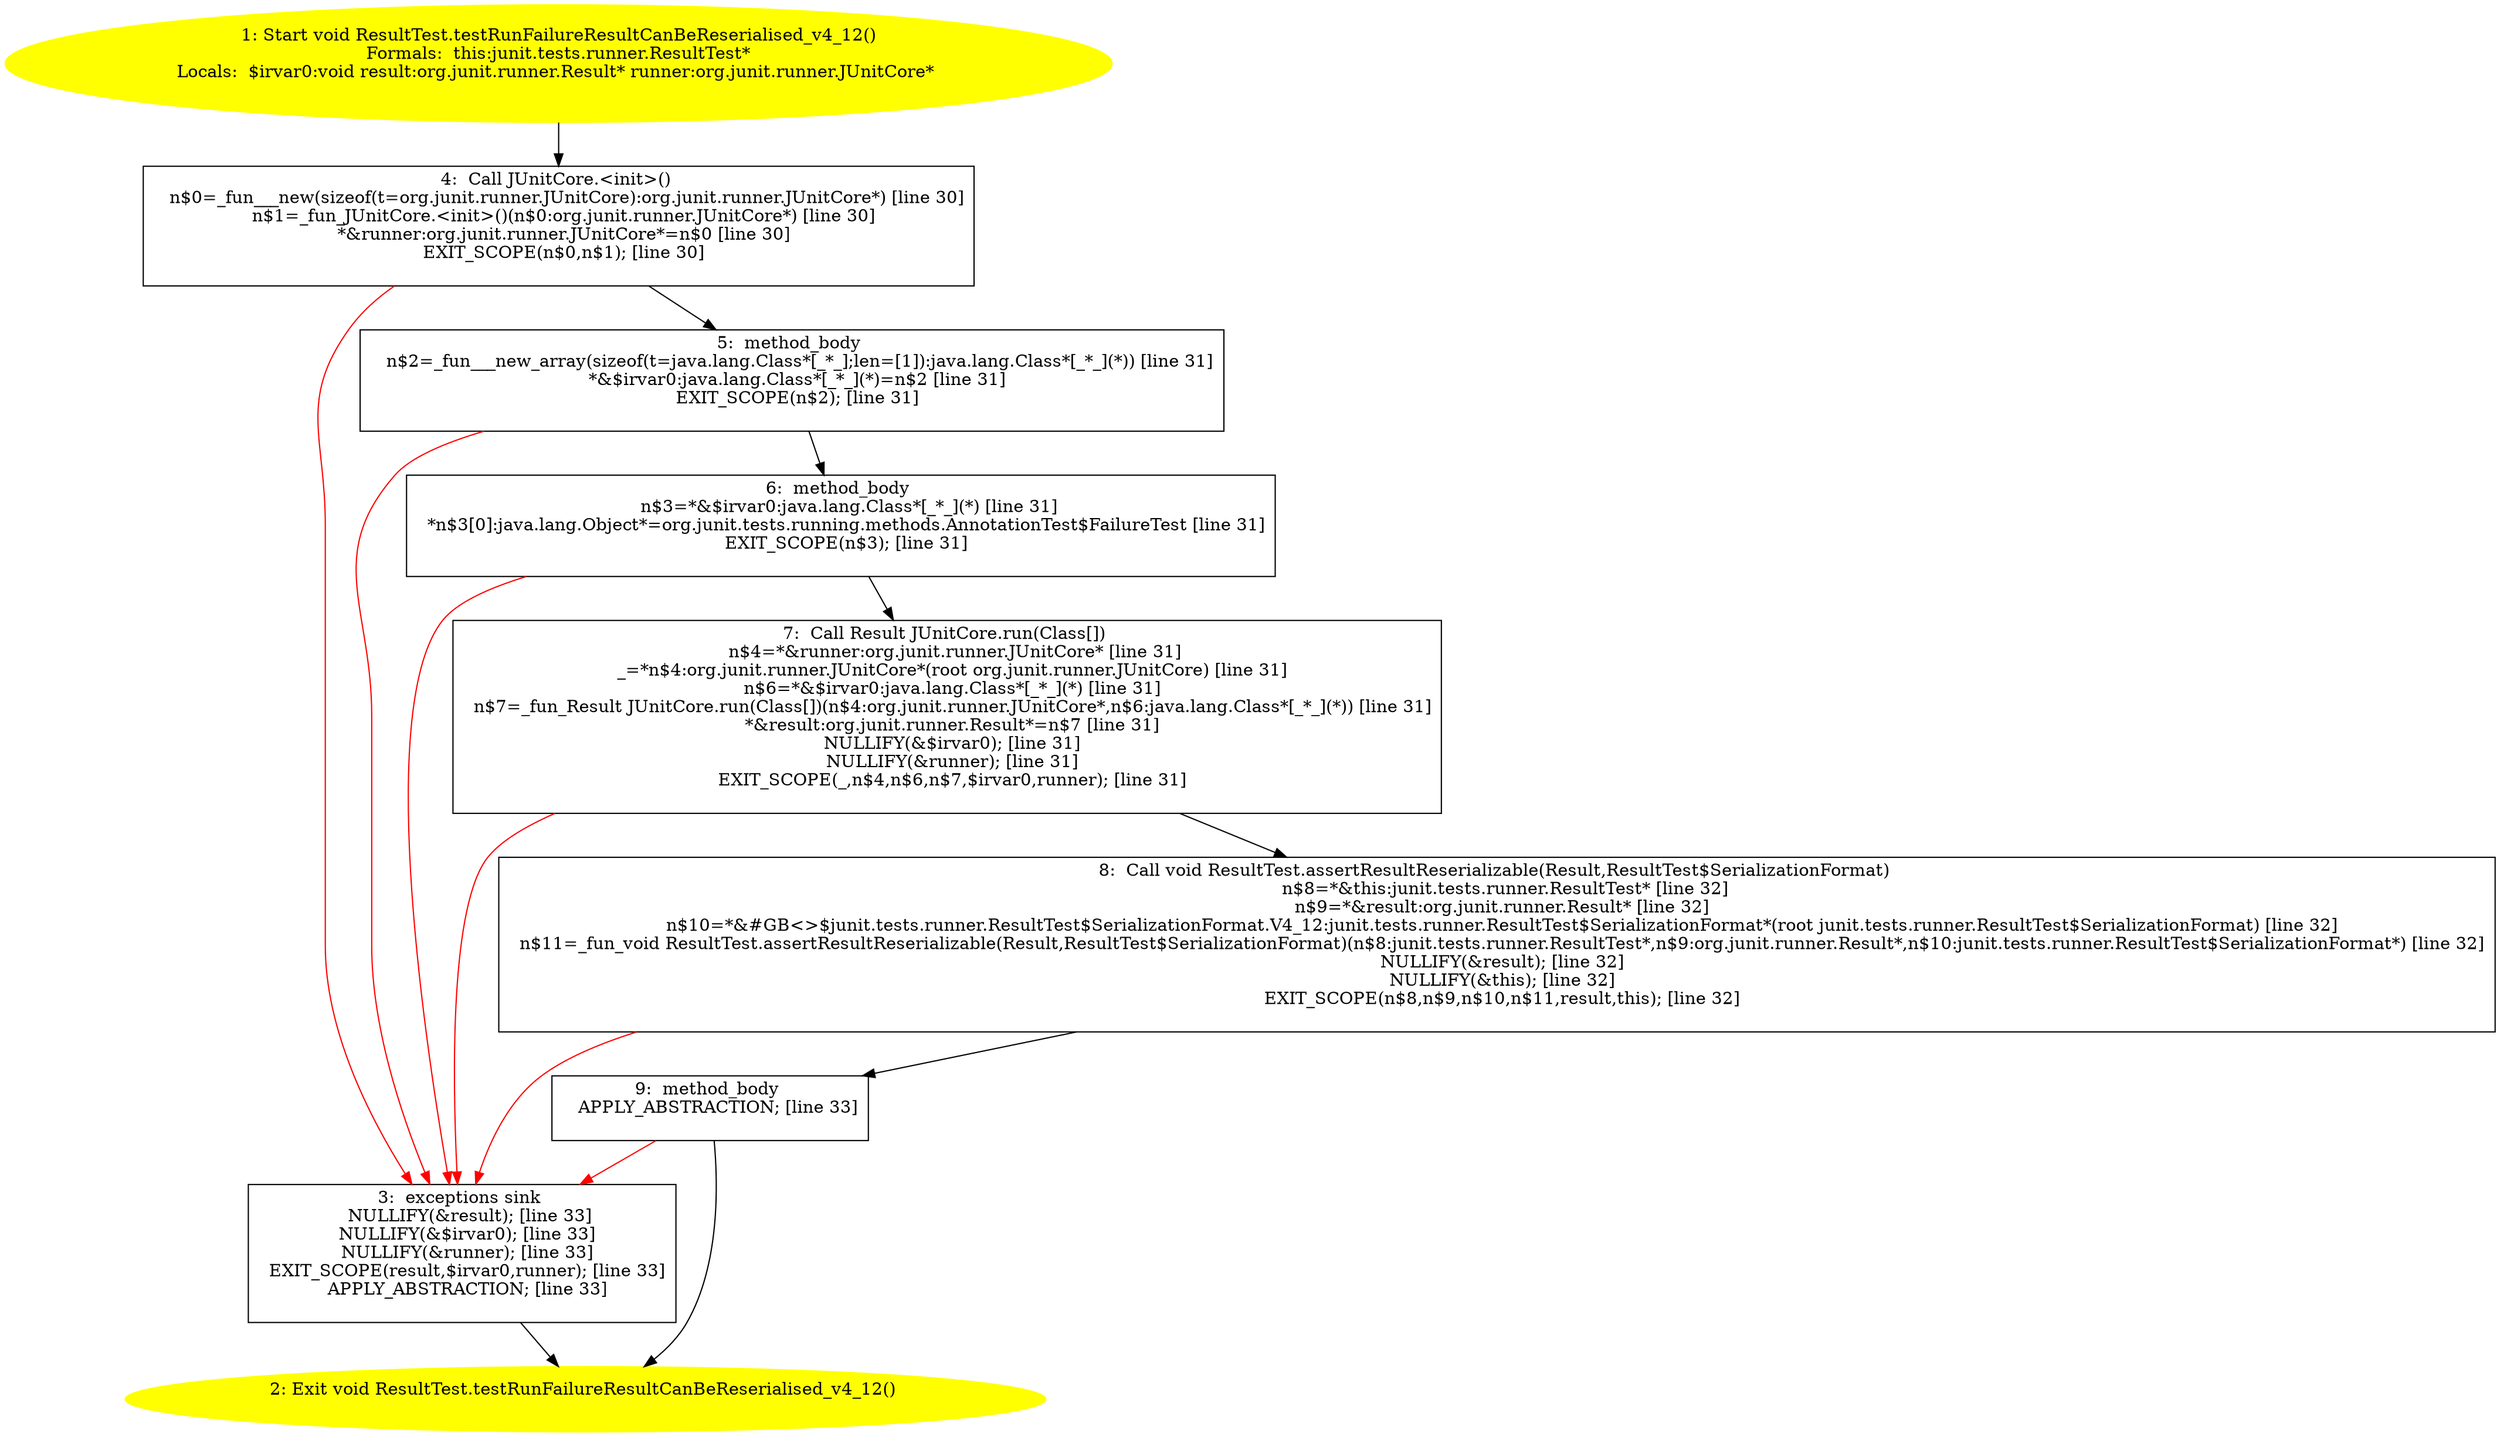 /* @generated */
digraph cfg {
"junit.tests.runner.ResultTest.testRunFailureResultCanBeReserialised_v4_12():void.ab2f6c82f12b15b22b81e1d43304c608_1" [label="1: Start void ResultTest.testRunFailureResultCanBeReserialised_v4_12()\nFormals:  this:junit.tests.runner.ResultTest*\nLocals:  $irvar0:void result:org.junit.runner.Result* runner:org.junit.runner.JUnitCore* \n  " color=yellow style=filled]
	

	 "junit.tests.runner.ResultTest.testRunFailureResultCanBeReserialised_v4_12():void.ab2f6c82f12b15b22b81e1d43304c608_1" -> "junit.tests.runner.ResultTest.testRunFailureResultCanBeReserialised_v4_12():void.ab2f6c82f12b15b22b81e1d43304c608_4" ;
"junit.tests.runner.ResultTest.testRunFailureResultCanBeReserialised_v4_12():void.ab2f6c82f12b15b22b81e1d43304c608_2" [label="2: Exit void ResultTest.testRunFailureResultCanBeReserialised_v4_12() \n  " color=yellow style=filled]
	

"junit.tests.runner.ResultTest.testRunFailureResultCanBeReserialised_v4_12():void.ab2f6c82f12b15b22b81e1d43304c608_3" [label="3:  exceptions sink \n   NULLIFY(&result); [line 33]\n  NULLIFY(&$irvar0); [line 33]\n  NULLIFY(&runner); [line 33]\n  EXIT_SCOPE(result,$irvar0,runner); [line 33]\n  APPLY_ABSTRACTION; [line 33]\n " shape="box"]
	

	 "junit.tests.runner.ResultTest.testRunFailureResultCanBeReserialised_v4_12():void.ab2f6c82f12b15b22b81e1d43304c608_3" -> "junit.tests.runner.ResultTest.testRunFailureResultCanBeReserialised_v4_12():void.ab2f6c82f12b15b22b81e1d43304c608_2" ;
"junit.tests.runner.ResultTest.testRunFailureResultCanBeReserialised_v4_12():void.ab2f6c82f12b15b22b81e1d43304c608_4" [label="4:  Call JUnitCore.<init>() \n   n$0=_fun___new(sizeof(t=org.junit.runner.JUnitCore):org.junit.runner.JUnitCore*) [line 30]\n  n$1=_fun_JUnitCore.<init>()(n$0:org.junit.runner.JUnitCore*) [line 30]\n  *&runner:org.junit.runner.JUnitCore*=n$0 [line 30]\n  EXIT_SCOPE(n$0,n$1); [line 30]\n " shape="box"]
	

	 "junit.tests.runner.ResultTest.testRunFailureResultCanBeReserialised_v4_12():void.ab2f6c82f12b15b22b81e1d43304c608_4" -> "junit.tests.runner.ResultTest.testRunFailureResultCanBeReserialised_v4_12():void.ab2f6c82f12b15b22b81e1d43304c608_5" ;
	 "junit.tests.runner.ResultTest.testRunFailureResultCanBeReserialised_v4_12():void.ab2f6c82f12b15b22b81e1d43304c608_4" -> "junit.tests.runner.ResultTest.testRunFailureResultCanBeReserialised_v4_12():void.ab2f6c82f12b15b22b81e1d43304c608_3" [color="red" ];
"junit.tests.runner.ResultTest.testRunFailureResultCanBeReserialised_v4_12():void.ab2f6c82f12b15b22b81e1d43304c608_5" [label="5:  method_body \n   n$2=_fun___new_array(sizeof(t=java.lang.Class*[_*_];len=[1]):java.lang.Class*[_*_](*)) [line 31]\n  *&$irvar0:java.lang.Class*[_*_](*)=n$2 [line 31]\n  EXIT_SCOPE(n$2); [line 31]\n " shape="box"]
	

	 "junit.tests.runner.ResultTest.testRunFailureResultCanBeReserialised_v4_12():void.ab2f6c82f12b15b22b81e1d43304c608_5" -> "junit.tests.runner.ResultTest.testRunFailureResultCanBeReserialised_v4_12():void.ab2f6c82f12b15b22b81e1d43304c608_6" ;
	 "junit.tests.runner.ResultTest.testRunFailureResultCanBeReserialised_v4_12():void.ab2f6c82f12b15b22b81e1d43304c608_5" -> "junit.tests.runner.ResultTest.testRunFailureResultCanBeReserialised_v4_12():void.ab2f6c82f12b15b22b81e1d43304c608_3" [color="red" ];
"junit.tests.runner.ResultTest.testRunFailureResultCanBeReserialised_v4_12():void.ab2f6c82f12b15b22b81e1d43304c608_6" [label="6:  method_body \n   n$3=*&$irvar0:java.lang.Class*[_*_](*) [line 31]\n  *n$3[0]:java.lang.Object*=org.junit.tests.running.methods.AnnotationTest$FailureTest [line 31]\n  EXIT_SCOPE(n$3); [line 31]\n " shape="box"]
	

	 "junit.tests.runner.ResultTest.testRunFailureResultCanBeReserialised_v4_12():void.ab2f6c82f12b15b22b81e1d43304c608_6" -> "junit.tests.runner.ResultTest.testRunFailureResultCanBeReserialised_v4_12():void.ab2f6c82f12b15b22b81e1d43304c608_7" ;
	 "junit.tests.runner.ResultTest.testRunFailureResultCanBeReserialised_v4_12():void.ab2f6c82f12b15b22b81e1d43304c608_6" -> "junit.tests.runner.ResultTest.testRunFailureResultCanBeReserialised_v4_12():void.ab2f6c82f12b15b22b81e1d43304c608_3" [color="red" ];
"junit.tests.runner.ResultTest.testRunFailureResultCanBeReserialised_v4_12():void.ab2f6c82f12b15b22b81e1d43304c608_7" [label="7:  Call Result JUnitCore.run(Class[]) \n   n$4=*&runner:org.junit.runner.JUnitCore* [line 31]\n  _=*n$4:org.junit.runner.JUnitCore*(root org.junit.runner.JUnitCore) [line 31]\n  n$6=*&$irvar0:java.lang.Class*[_*_](*) [line 31]\n  n$7=_fun_Result JUnitCore.run(Class[])(n$4:org.junit.runner.JUnitCore*,n$6:java.lang.Class*[_*_](*)) [line 31]\n  *&result:org.junit.runner.Result*=n$7 [line 31]\n  NULLIFY(&$irvar0); [line 31]\n  NULLIFY(&runner); [line 31]\n  EXIT_SCOPE(_,n$4,n$6,n$7,$irvar0,runner); [line 31]\n " shape="box"]
	

	 "junit.tests.runner.ResultTest.testRunFailureResultCanBeReserialised_v4_12():void.ab2f6c82f12b15b22b81e1d43304c608_7" -> "junit.tests.runner.ResultTest.testRunFailureResultCanBeReserialised_v4_12():void.ab2f6c82f12b15b22b81e1d43304c608_8" ;
	 "junit.tests.runner.ResultTest.testRunFailureResultCanBeReserialised_v4_12():void.ab2f6c82f12b15b22b81e1d43304c608_7" -> "junit.tests.runner.ResultTest.testRunFailureResultCanBeReserialised_v4_12():void.ab2f6c82f12b15b22b81e1d43304c608_3" [color="red" ];
"junit.tests.runner.ResultTest.testRunFailureResultCanBeReserialised_v4_12():void.ab2f6c82f12b15b22b81e1d43304c608_8" [label="8:  Call void ResultTest.assertResultReserializable(Result,ResultTest$SerializationFormat) \n   n$8=*&this:junit.tests.runner.ResultTest* [line 32]\n  n$9=*&result:org.junit.runner.Result* [line 32]\n  n$10=*&#GB<>$junit.tests.runner.ResultTest$SerializationFormat.V4_12:junit.tests.runner.ResultTest$SerializationFormat*(root junit.tests.runner.ResultTest$SerializationFormat) [line 32]\n  n$11=_fun_void ResultTest.assertResultReserializable(Result,ResultTest$SerializationFormat)(n$8:junit.tests.runner.ResultTest*,n$9:org.junit.runner.Result*,n$10:junit.tests.runner.ResultTest$SerializationFormat*) [line 32]\n  NULLIFY(&result); [line 32]\n  NULLIFY(&this); [line 32]\n  EXIT_SCOPE(n$8,n$9,n$10,n$11,result,this); [line 32]\n " shape="box"]
	

	 "junit.tests.runner.ResultTest.testRunFailureResultCanBeReserialised_v4_12():void.ab2f6c82f12b15b22b81e1d43304c608_8" -> "junit.tests.runner.ResultTest.testRunFailureResultCanBeReserialised_v4_12():void.ab2f6c82f12b15b22b81e1d43304c608_9" ;
	 "junit.tests.runner.ResultTest.testRunFailureResultCanBeReserialised_v4_12():void.ab2f6c82f12b15b22b81e1d43304c608_8" -> "junit.tests.runner.ResultTest.testRunFailureResultCanBeReserialised_v4_12():void.ab2f6c82f12b15b22b81e1d43304c608_3" [color="red" ];
"junit.tests.runner.ResultTest.testRunFailureResultCanBeReserialised_v4_12():void.ab2f6c82f12b15b22b81e1d43304c608_9" [label="9:  method_body \n   APPLY_ABSTRACTION; [line 33]\n " shape="box"]
	

	 "junit.tests.runner.ResultTest.testRunFailureResultCanBeReserialised_v4_12():void.ab2f6c82f12b15b22b81e1d43304c608_9" -> "junit.tests.runner.ResultTest.testRunFailureResultCanBeReserialised_v4_12():void.ab2f6c82f12b15b22b81e1d43304c608_2" ;
	 "junit.tests.runner.ResultTest.testRunFailureResultCanBeReserialised_v4_12():void.ab2f6c82f12b15b22b81e1d43304c608_9" -> "junit.tests.runner.ResultTest.testRunFailureResultCanBeReserialised_v4_12():void.ab2f6c82f12b15b22b81e1d43304c608_3" [color="red" ];
}
